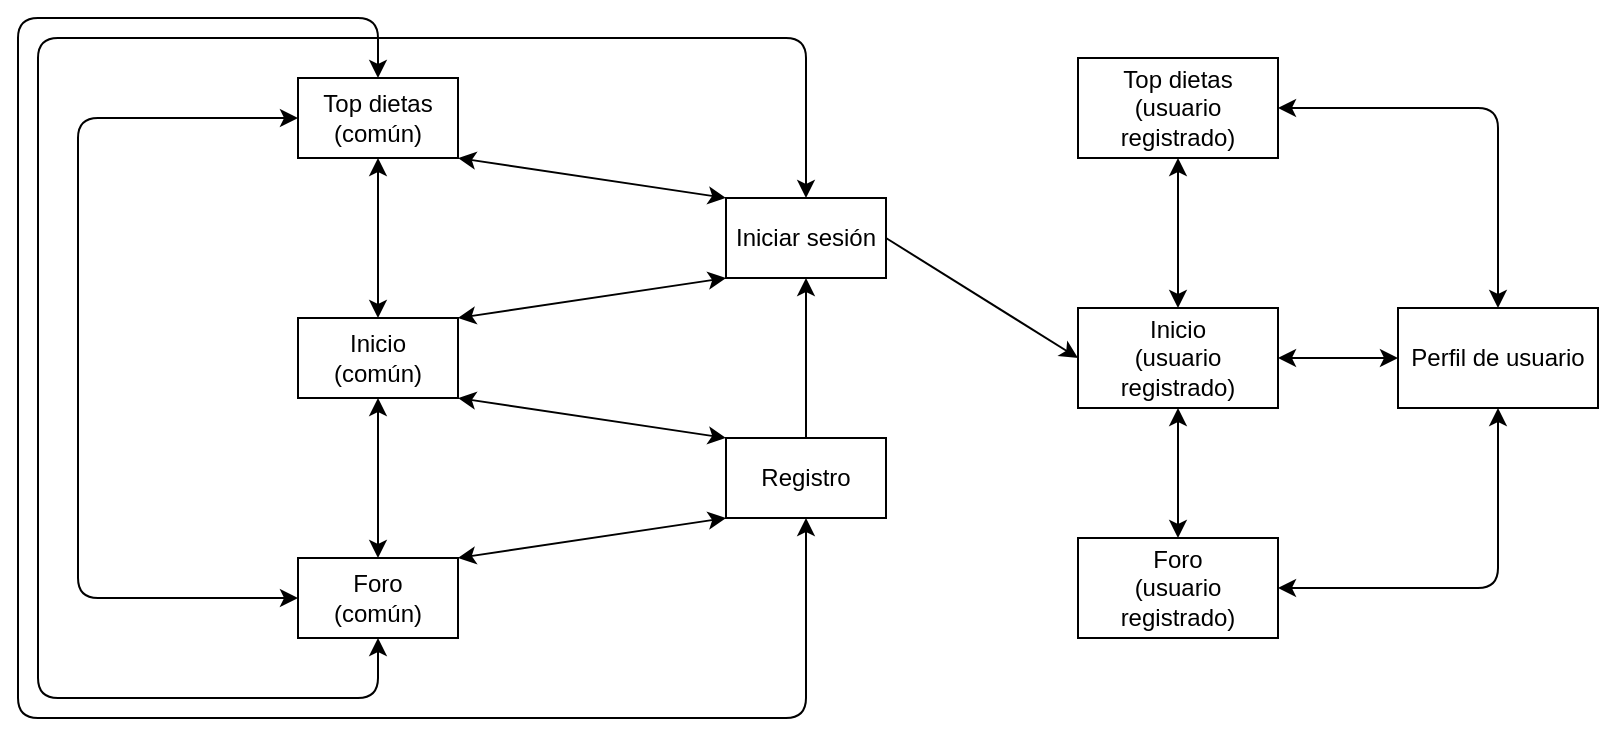 <mxfile version="12.8.5" type="github">
  <diagram id="OBxkMSo8dXEIb-dwZnCq" name="Page-1">
    <mxGraphModel dx="1422" dy="794" grid="1" gridSize="10" guides="1" tooltips="1" connect="1" arrows="1" fold="1" page="1" pageScale="1" pageWidth="827" pageHeight="1169" math="0" shadow="0">
      <root>
        <mxCell id="0" />
        <mxCell id="1" parent="0" />
        <mxCell id="nZcoqEkelsa11rJBjYeO-1" value="Inicio&lt;br&gt;(común)" style="rounded=0;whiteSpace=wrap;html=1;" vertex="1" parent="1">
          <mxGeometry x="160" y="280" width="80" height="40" as="geometry" />
        </mxCell>
        <mxCell id="nZcoqEkelsa11rJBjYeO-2" value="Top dietas&lt;br&gt;(común)" style="rounded=0;whiteSpace=wrap;html=1;" vertex="1" parent="1">
          <mxGeometry x="160" y="160" width="80" height="40" as="geometry" />
        </mxCell>
        <mxCell id="nZcoqEkelsa11rJBjYeO-3" value="Foro&lt;br&gt;(común)" style="rounded=0;whiteSpace=wrap;html=1;" vertex="1" parent="1">
          <mxGeometry x="160" y="400" width="80" height="40" as="geometry" />
        </mxCell>
        <mxCell id="nZcoqEkelsa11rJBjYeO-7" value="Iniciar sesión" style="rounded=0;whiteSpace=wrap;html=1;" vertex="1" parent="1">
          <mxGeometry x="374" y="220" width="80" height="40" as="geometry" />
        </mxCell>
        <mxCell id="nZcoqEkelsa11rJBjYeO-8" value="Registro" style="rounded=0;whiteSpace=wrap;html=1;" vertex="1" parent="1">
          <mxGeometry x="374" y="340" width="80" height="40" as="geometry" />
        </mxCell>
        <mxCell id="nZcoqEkelsa11rJBjYeO-9" value="" style="endArrow=classic;html=1;entryX=0.5;entryY=1;entryDx=0;entryDy=0;exitX=0.5;exitY=0;exitDx=0;exitDy=0;" edge="1" parent="1" source="nZcoqEkelsa11rJBjYeO-8" target="nZcoqEkelsa11rJBjYeO-7">
          <mxGeometry width="50" height="50" relative="1" as="geometry">
            <mxPoint x="514" y="350" as="sourcePoint" />
            <mxPoint x="564" y="300" as="targetPoint" />
          </mxGeometry>
        </mxCell>
        <mxCell id="nZcoqEkelsa11rJBjYeO-10" value="" style="endArrow=classic;startArrow=classic;html=1;entryX=0.5;entryY=1;entryDx=0;entryDy=0;exitX=0.5;exitY=0;exitDx=0;exitDy=0;" edge="1" parent="1" source="nZcoqEkelsa11rJBjYeO-1" target="nZcoqEkelsa11rJBjYeO-2">
          <mxGeometry width="50" height="50" relative="1" as="geometry">
            <mxPoint x="180" y="260" as="sourcePoint" />
            <mxPoint x="230" y="210" as="targetPoint" />
          </mxGeometry>
        </mxCell>
        <mxCell id="nZcoqEkelsa11rJBjYeO-11" value="" style="endArrow=classic;startArrow=classic;html=1;entryX=0.5;entryY=1;entryDx=0;entryDy=0;exitX=0.5;exitY=0;exitDx=0;exitDy=0;" edge="1" parent="1" source="nZcoqEkelsa11rJBjYeO-3" target="nZcoqEkelsa11rJBjYeO-1">
          <mxGeometry width="50" height="50" relative="1" as="geometry">
            <mxPoint x="180" y="390" as="sourcePoint" />
            <mxPoint x="230" y="340" as="targetPoint" />
          </mxGeometry>
        </mxCell>
        <mxCell id="nZcoqEkelsa11rJBjYeO-12" value="" style="endArrow=classic;startArrow=classic;html=1;entryX=0;entryY=0.5;entryDx=0;entryDy=0;exitX=0;exitY=0.5;exitDx=0;exitDy=0;" edge="1" parent="1" source="nZcoqEkelsa11rJBjYeO-3" target="nZcoqEkelsa11rJBjYeO-2">
          <mxGeometry width="50" height="50" relative="1" as="geometry">
            <mxPoint x="60" y="330" as="sourcePoint" />
            <mxPoint x="110" y="280" as="targetPoint" />
            <Array as="points">
              <mxPoint x="50" y="420" />
              <mxPoint x="50" y="180" />
            </Array>
          </mxGeometry>
        </mxCell>
        <mxCell id="nZcoqEkelsa11rJBjYeO-13" value="" style="endArrow=classic;startArrow=classic;html=1;exitX=1;exitY=0;exitDx=0;exitDy=0;entryX=0;entryY=1;entryDx=0;entryDy=0;" edge="1" parent="1" source="nZcoqEkelsa11rJBjYeO-3" target="nZcoqEkelsa11rJBjYeO-8">
          <mxGeometry width="50" height="50" relative="1" as="geometry">
            <mxPoint x="320" y="440" as="sourcePoint" />
            <mxPoint x="370" y="390" as="targetPoint" />
            <Array as="points" />
          </mxGeometry>
        </mxCell>
        <mxCell id="nZcoqEkelsa11rJBjYeO-14" value="" style="endArrow=classic;startArrow=classic;html=1;exitX=1;exitY=1;exitDx=0;exitDy=0;entryX=0;entryY=0;entryDx=0;entryDy=0;" edge="1" parent="1" source="nZcoqEkelsa11rJBjYeO-1" target="nZcoqEkelsa11rJBjYeO-8">
          <mxGeometry width="50" height="50" relative="1" as="geometry">
            <mxPoint x="270" y="320" as="sourcePoint" />
            <mxPoint x="320" y="270" as="targetPoint" />
          </mxGeometry>
        </mxCell>
        <mxCell id="nZcoqEkelsa11rJBjYeO-15" value="" style="endArrow=classic;startArrow=classic;html=1;entryX=0;entryY=1;entryDx=0;entryDy=0;exitX=1;exitY=0;exitDx=0;exitDy=0;" edge="1" parent="1" source="nZcoqEkelsa11rJBjYeO-1" target="nZcoqEkelsa11rJBjYeO-7">
          <mxGeometry width="50" height="50" relative="1" as="geometry">
            <mxPoint x="270" y="310" as="sourcePoint" />
            <mxPoint x="320" y="260" as="targetPoint" />
          </mxGeometry>
        </mxCell>
        <mxCell id="nZcoqEkelsa11rJBjYeO-16" value="" style="endArrow=classic;startArrow=classic;html=1;exitX=1;exitY=1;exitDx=0;exitDy=0;entryX=0;entryY=0;entryDx=0;entryDy=0;" edge="1" parent="1" source="nZcoqEkelsa11rJBjYeO-2" target="nZcoqEkelsa11rJBjYeO-7">
          <mxGeometry width="50" height="50" relative="1" as="geometry">
            <mxPoint x="400" y="190" as="sourcePoint" />
            <mxPoint x="450" y="140" as="targetPoint" />
          </mxGeometry>
        </mxCell>
        <mxCell id="nZcoqEkelsa11rJBjYeO-17" value="" style="endArrow=classic;startArrow=classic;html=1;exitX=0.5;exitY=1;exitDx=0;exitDy=0;entryX=0.5;entryY=0;entryDx=0;entryDy=0;" edge="1" parent="1" source="nZcoqEkelsa11rJBjYeO-3" target="nZcoqEkelsa11rJBjYeO-7">
          <mxGeometry width="50" height="50" relative="1" as="geometry">
            <mxPoint x="460" y="460" as="sourcePoint" />
            <mxPoint x="510" y="410" as="targetPoint" />
            <Array as="points">
              <mxPoint x="200" y="470" />
              <mxPoint x="30" y="470" />
              <mxPoint x="30" y="140" />
              <mxPoint x="414" y="140" />
            </Array>
          </mxGeometry>
        </mxCell>
        <mxCell id="nZcoqEkelsa11rJBjYeO-18" value="" style="endArrow=classic;startArrow=classic;html=1;exitX=0.5;exitY=0;exitDx=0;exitDy=0;entryX=0.5;entryY=1;entryDx=0;entryDy=0;" edge="1" parent="1" source="nZcoqEkelsa11rJBjYeO-2" target="nZcoqEkelsa11rJBjYeO-8">
          <mxGeometry width="50" height="50" relative="1" as="geometry">
            <mxPoint x="370" y="180" as="sourcePoint" />
            <mxPoint x="420" y="130" as="targetPoint" />
            <Array as="points">
              <mxPoint x="200" y="130" />
              <mxPoint x="20" y="130" />
              <mxPoint x="20" y="480" />
              <mxPoint x="414" y="480" />
            </Array>
          </mxGeometry>
        </mxCell>
        <mxCell id="nZcoqEkelsa11rJBjYeO-19" value="Inicio&lt;br&gt;(usuario registrado)" style="rounded=0;whiteSpace=wrap;html=1;" vertex="1" parent="1">
          <mxGeometry x="550" y="275" width="100" height="50" as="geometry" />
        </mxCell>
        <mxCell id="nZcoqEkelsa11rJBjYeO-20" value="Foro&lt;br&gt;(usuario registrado)" style="rounded=0;whiteSpace=wrap;html=1;" vertex="1" parent="1">
          <mxGeometry x="550" y="390" width="100" height="50" as="geometry" />
        </mxCell>
        <mxCell id="nZcoqEkelsa11rJBjYeO-21" value="Top dietas&lt;br&gt;(usuario registrado)" style="rounded=0;whiteSpace=wrap;html=1;" vertex="1" parent="1">
          <mxGeometry x="550" y="150" width="100" height="50" as="geometry" />
        </mxCell>
        <mxCell id="nZcoqEkelsa11rJBjYeO-22" value="Perfil de usuario" style="rounded=0;whiteSpace=wrap;html=1;" vertex="1" parent="1">
          <mxGeometry x="710" y="275" width="100" height="50" as="geometry" />
        </mxCell>
        <mxCell id="nZcoqEkelsa11rJBjYeO-23" value="" style="endArrow=classic;startArrow=classic;html=1;entryX=0.5;entryY=1;entryDx=0;entryDy=0;exitX=0.5;exitY=0;exitDx=0;exitDy=0;" edge="1" parent="1" source="nZcoqEkelsa11rJBjYeO-20" target="nZcoqEkelsa11rJBjYeO-19">
          <mxGeometry width="50" height="50" relative="1" as="geometry">
            <mxPoint x="230" y="430" as="sourcePoint" />
            <mxPoint x="280" y="380" as="targetPoint" />
          </mxGeometry>
        </mxCell>
        <mxCell id="nZcoqEkelsa11rJBjYeO-24" value="" style="endArrow=classic;startArrow=classic;html=1;entryX=0.5;entryY=1;entryDx=0;entryDy=0;exitX=0.5;exitY=0;exitDx=0;exitDy=0;" edge="1" parent="1" source="nZcoqEkelsa11rJBjYeO-19" target="nZcoqEkelsa11rJBjYeO-21">
          <mxGeometry width="50" height="50" relative="1" as="geometry">
            <mxPoint x="590" y="270" as="sourcePoint" />
            <mxPoint x="640" y="220" as="targetPoint" />
          </mxGeometry>
        </mxCell>
        <mxCell id="nZcoqEkelsa11rJBjYeO-25" value="" style="endArrow=classic;html=1;entryX=0;entryY=0.5;entryDx=0;entryDy=0;exitX=1;exitY=0.5;exitDx=0;exitDy=0;" edge="1" parent="1" source="nZcoqEkelsa11rJBjYeO-7" target="nZcoqEkelsa11rJBjYeO-19">
          <mxGeometry width="50" height="50" relative="1" as="geometry">
            <mxPoint x="470" y="270" as="sourcePoint" />
            <mxPoint x="520" y="220" as="targetPoint" />
          </mxGeometry>
        </mxCell>
        <mxCell id="nZcoqEkelsa11rJBjYeO-26" value="" style="endArrow=classic;startArrow=classic;html=1;exitX=1;exitY=0.5;exitDx=0;exitDy=0;entryX=0;entryY=0.5;entryDx=0;entryDy=0;" edge="1" parent="1" source="nZcoqEkelsa11rJBjYeO-19" target="nZcoqEkelsa11rJBjYeO-22">
          <mxGeometry width="50" height="50" relative="1" as="geometry">
            <mxPoint x="670" y="240" as="sourcePoint" />
            <mxPoint x="720" y="190" as="targetPoint" />
          </mxGeometry>
        </mxCell>
        <mxCell id="nZcoqEkelsa11rJBjYeO-27" value="" style="endArrow=classic;startArrow=classic;html=1;exitX=1;exitY=0.5;exitDx=0;exitDy=0;entryX=0.5;entryY=1;entryDx=0;entryDy=0;" edge="1" parent="1" source="nZcoqEkelsa11rJBjYeO-20" target="nZcoqEkelsa11rJBjYeO-22">
          <mxGeometry width="50" height="50" relative="1" as="geometry">
            <mxPoint x="720" y="430" as="sourcePoint" />
            <mxPoint x="770" y="380" as="targetPoint" />
            <Array as="points">
              <mxPoint x="760" y="415" />
            </Array>
          </mxGeometry>
        </mxCell>
        <mxCell id="nZcoqEkelsa11rJBjYeO-28" value="" style="endArrow=classic;startArrow=classic;html=1;exitX=1;exitY=0.5;exitDx=0;exitDy=0;entryX=0.5;entryY=0;entryDx=0;entryDy=0;" edge="1" parent="1" source="nZcoqEkelsa11rJBjYeO-21" target="nZcoqEkelsa11rJBjYeO-22">
          <mxGeometry width="50" height="50" relative="1" as="geometry">
            <mxPoint x="750" y="220" as="sourcePoint" />
            <mxPoint x="800" y="170" as="targetPoint" />
            <Array as="points">
              <mxPoint x="760" y="175" />
            </Array>
          </mxGeometry>
        </mxCell>
      </root>
    </mxGraphModel>
  </diagram>
</mxfile>

